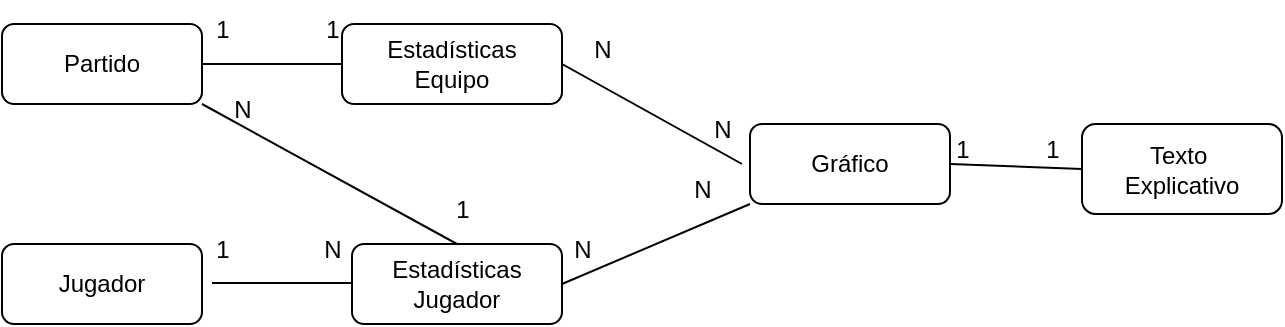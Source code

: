 <mxfile version="27.1.6">
  <diagram name="Página-1" id="T7UfiCuB2oSM3hbFlStB">
    <mxGraphModel dx="1042" dy="574" grid="1" gridSize="10" guides="1" tooltips="1" connect="1" arrows="1" fold="1" page="1" pageScale="1" pageWidth="827" pageHeight="1169" math="0" shadow="0">
      <root>
        <mxCell id="0" />
        <mxCell id="1" parent="0" />
        <mxCell id="Or28OzU1CINand1gLCvH-1" value="Partido" style="rounded=1;whiteSpace=wrap;html=1;" vertex="1" parent="1">
          <mxGeometry x="40" y="90" width="100" height="40" as="geometry" />
        </mxCell>
        <mxCell id="Or28OzU1CINand1gLCvH-2" value="Estadísticas&lt;div&gt;Equipo&lt;/div&gt;" style="rounded=1;whiteSpace=wrap;html=1;" vertex="1" parent="1">
          <mxGeometry x="210" y="90" width="110" height="40" as="geometry" />
        </mxCell>
        <mxCell id="Or28OzU1CINand1gLCvH-3" value="" style="endArrow=none;html=1;rounded=0;entryX=0;entryY=0.5;entryDx=0;entryDy=0;exitX=1;exitY=0.5;exitDx=0;exitDy=0;" edge="1" parent="1" source="Or28OzU1CINand1gLCvH-1" target="Or28OzU1CINand1gLCvH-2">
          <mxGeometry width="50" height="50" relative="1" as="geometry">
            <mxPoint x="150" y="130" as="sourcePoint" />
            <mxPoint x="200" y="80" as="targetPoint" />
          </mxGeometry>
        </mxCell>
        <mxCell id="Or28OzU1CINand1gLCvH-4" value="1" style="text;html=1;align=center;verticalAlign=middle;resizable=0;points=[];autosize=1;strokeColor=none;fillColor=none;" vertex="1" parent="1">
          <mxGeometry x="135" y="78" width="30" height="30" as="geometry" />
        </mxCell>
        <mxCell id="Or28OzU1CINand1gLCvH-5" value="1" style="text;html=1;align=center;verticalAlign=middle;resizable=0;points=[];autosize=1;strokeColor=none;fillColor=none;" vertex="1" parent="1">
          <mxGeometry x="190" y="78" width="30" height="30" as="geometry" />
        </mxCell>
        <mxCell id="Or28OzU1CINand1gLCvH-6" value="Jugador" style="rounded=1;whiteSpace=wrap;html=1;" vertex="1" parent="1">
          <mxGeometry x="40" y="200" width="100" height="40" as="geometry" />
        </mxCell>
        <mxCell id="Or28OzU1CINand1gLCvH-7" value="Estadísticas&lt;div&gt;Jugador&lt;/div&gt;" style="rounded=1;whiteSpace=wrap;html=1;" vertex="1" parent="1">
          <mxGeometry x="215" y="200" width="105" height="40" as="geometry" />
        </mxCell>
        <mxCell id="Or28OzU1CINand1gLCvH-8" value="" style="endArrow=none;html=1;rounded=0;entryX=0;entryY=0.5;entryDx=0;entryDy=0;exitX=1;exitY=0.5;exitDx=0;exitDy=0;" edge="1" parent="1">
          <mxGeometry width="50" height="50" relative="1" as="geometry">
            <mxPoint x="145" y="219.5" as="sourcePoint" />
            <mxPoint x="215" y="219.5" as="targetPoint" />
          </mxGeometry>
        </mxCell>
        <mxCell id="Or28OzU1CINand1gLCvH-11" value="N" style="text;html=1;align=center;verticalAlign=middle;resizable=0;points=[];autosize=1;strokeColor=none;fillColor=none;" vertex="1" parent="1">
          <mxGeometry x="190" y="188" width="30" height="30" as="geometry" />
        </mxCell>
        <mxCell id="Or28OzU1CINand1gLCvH-12" value="1" style="text;html=1;align=center;verticalAlign=middle;resizable=0;points=[];autosize=1;strokeColor=none;fillColor=none;" vertex="1" parent="1">
          <mxGeometry x="135" y="188" width="30" height="30" as="geometry" />
        </mxCell>
        <mxCell id="Or28OzU1CINand1gLCvH-13" value="" style="endArrow=none;html=1;rounded=0;exitX=1;exitY=1;exitDx=0;exitDy=0;entryX=0.5;entryY=0;entryDx=0;entryDy=0;" edge="1" parent="1" source="Or28OzU1CINand1gLCvH-1" target="Or28OzU1CINand1gLCvH-7">
          <mxGeometry width="50" height="50" relative="1" as="geometry">
            <mxPoint x="160" y="170" as="sourcePoint" />
            <mxPoint x="210" y="120" as="targetPoint" />
          </mxGeometry>
        </mxCell>
        <mxCell id="Or28OzU1CINand1gLCvH-14" value="N" style="text;html=1;align=center;verticalAlign=middle;resizable=0;points=[];autosize=1;strokeColor=none;fillColor=none;" vertex="1" parent="1">
          <mxGeometry x="145" y="118" width="30" height="30" as="geometry" />
        </mxCell>
        <mxCell id="Or28OzU1CINand1gLCvH-15" value="1" style="text;html=1;align=center;verticalAlign=middle;resizable=0;points=[];autosize=1;strokeColor=none;fillColor=none;" vertex="1" parent="1">
          <mxGeometry x="255" y="168" width="30" height="30" as="geometry" />
        </mxCell>
        <mxCell id="Or28OzU1CINand1gLCvH-16" value="Gráfico" style="rounded=1;whiteSpace=wrap;html=1;" vertex="1" parent="1">
          <mxGeometry x="414" y="140" width="100" height="40" as="geometry" />
        </mxCell>
        <mxCell id="Or28OzU1CINand1gLCvH-18" value="" style="endArrow=none;html=1;rounded=0;exitX=1;exitY=0.5;exitDx=0;exitDy=0;" edge="1" parent="1" source="Or28OzU1CINand1gLCvH-2">
          <mxGeometry width="50" height="50" relative="1" as="geometry">
            <mxPoint x="330" y="158" as="sourcePoint" />
            <mxPoint x="410" y="160" as="targetPoint" />
          </mxGeometry>
        </mxCell>
        <mxCell id="Or28OzU1CINand1gLCvH-19" value="N" style="text;html=1;align=center;verticalAlign=middle;resizable=0;points=[];autosize=1;strokeColor=none;fillColor=none;" vertex="1" parent="1">
          <mxGeometry x="325" y="88" width="30" height="30" as="geometry" />
        </mxCell>
        <mxCell id="Or28OzU1CINand1gLCvH-20" value="N" style="text;html=1;align=center;verticalAlign=middle;resizable=0;points=[];autosize=1;strokeColor=none;fillColor=none;" vertex="1" parent="1">
          <mxGeometry x="385" y="128" width="30" height="30" as="geometry" />
        </mxCell>
        <mxCell id="Or28OzU1CINand1gLCvH-21" value="" style="endArrow=none;html=1;rounded=0;exitX=1;exitY=0.5;exitDx=0;exitDy=0;entryX=0;entryY=1;entryDx=0;entryDy=0;" edge="1" parent="1" source="Or28OzU1CINand1gLCvH-7" target="Or28OzU1CINand1gLCvH-16">
          <mxGeometry width="50" height="50" relative="1" as="geometry">
            <mxPoint x="340" y="230" as="sourcePoint" />
            <mxPoint x="390" y="180" as="targetPoint" />
          </mxGeometry>
        </mxCell>
        <mxCell id="Or28OzU1CINand1gLCvH-22" value="N" style="text;html=1;align=center;verticalAlign=middle;resizable=0;points=[];autosize=1;strokeColor=none;fillColor=none;" vertex="1" parent="1">
          <mxGeometry x="315" y="188" width="30" height="30" as="geometry" />
        </mxCell>
        <mxCell id="Or28OzU1CINand1gLCvH-23" value="N" style="text;html=1;align=center;verticalAlign=middle;resizable=0;points=[];autosize=1;strokeColor=none;fillColor=none;" vertex="1" parent="1">
          <mxGeometry x="375" y="158" width="30" height="30" as="geometry" />
        </mxCell>
        <mxCell id="Or28OzU1CINand1gLCvH-25" value="Texto&amp;nbsp;&lt;div&gt;Explicativo&lt;/div&gt;" style="rounded=1;whiteSpace=wrap;html=1;" vertex="1" parent="1">
          <mxGeometry x="580" y="140" width="100" height="45" as="geometry" />
        </mxCell>
        <mxCell id="Or28OzU1CINand1gLCvH-26" value="" style="endArrow=none;html=1;rounded=0;entryX=0;entryY=0.5;entryDx=0;entryDy=0;exitX=1;exitY=0.5;exitDx=0;exitDy=0;" edge="1" parent="1" source="Or28OzU1CINand1gLCvH-16" target="Or28OzU1CINand1gLCvH-25">
          <mxGeometry width="50" height="50" relative="1" as="geometry">
            <mxPoint x="520" y="163" as="sourcePoint" />
            <mxPoint x="564" y="148" as="targetPoint" />
          </mxGeometry>
        </mxCell>
        <mxCell id="Or28OzU1CINand1gLCvH-28" value="1" style="text;html=1;align=center;verticalAlign=middle;resizable=0;points=[];autosize=1;strokeColor=none;fillColor=none;" vertex="1" parent="1">
          <mxGeometry x="505" y="138" width="30" height="30" as="geometry" />
        </mxCell>
        <mxCell id="Or28OzU1CINand1gLCvH-29" value="1" style="text;html=1;align=center;verticalAlign=middle;resizable=0;points=[];autosize=1;strokeColor=none;fillColor=none;" vertex="1" parent="1">
          <mxGeometry x="550" y="138" width="30" height="30" as="geometry" />
        </mxCell>
      </root>
    </mxGraphModel>
  </diagram>
</mxfile>
